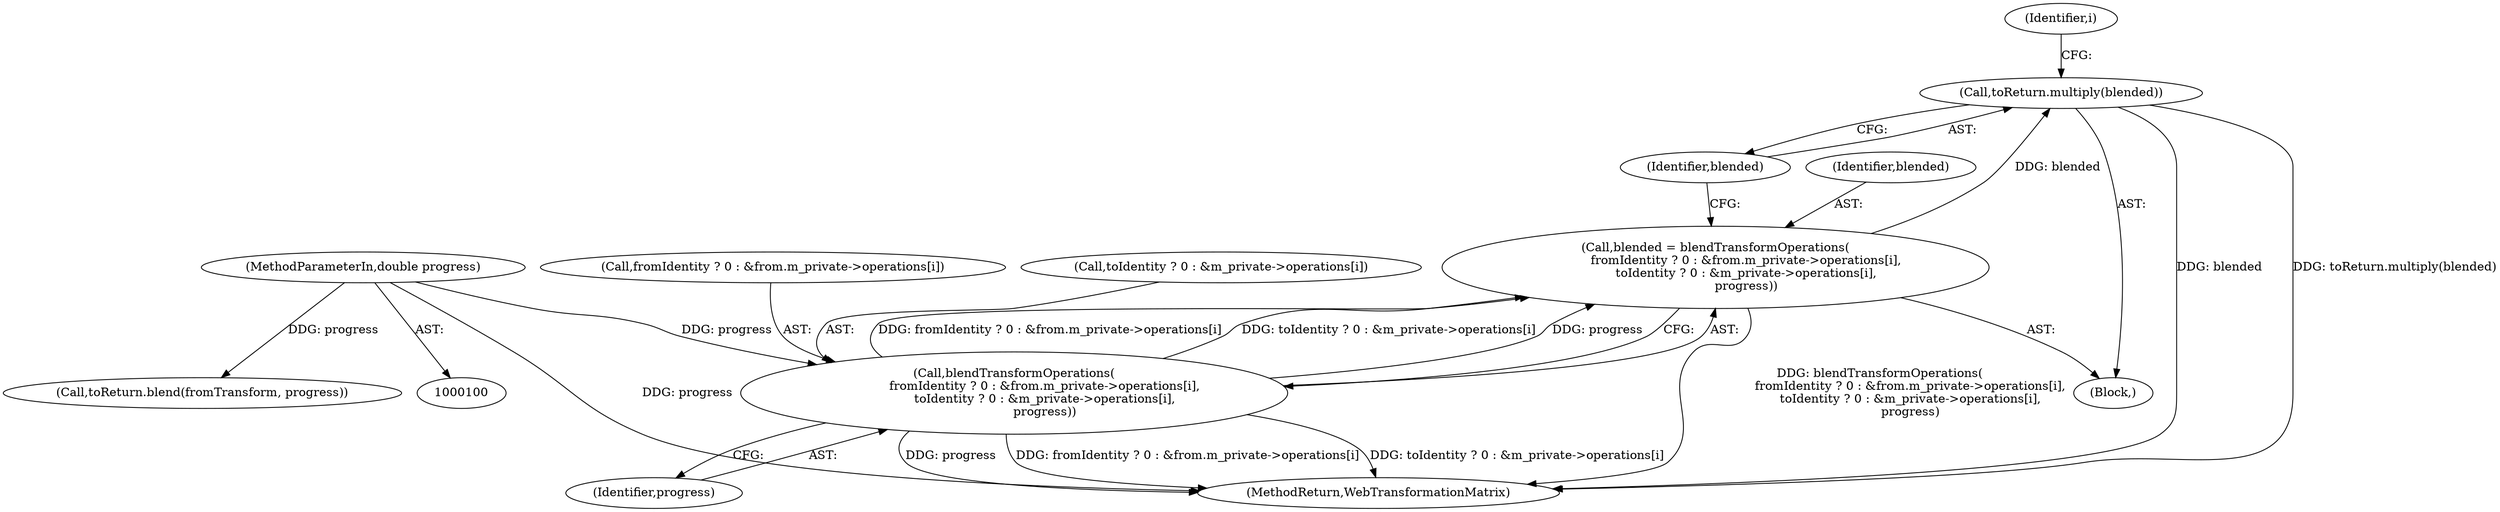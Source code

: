 digraph "1_Chrome_3c036ca040c114c077e13c35baaea78e2ddbaf61@del" {
"1000171" [label="(Call,toReturn.multiply(blended))"];
"1000147" [label="(Call,blended = blendTransformOperations(\n                fromIdentity ? 0 : &from.m_private->operations[i],\n                toIdentity ? 0 : &m_private->operations[i],\n                progress))"];
"1000149" [label="(Call,blendTransformOperations(\n                fromIdentity ? 0 : &from.m_private->operations[i],\n                toIdentity ? 0 : &m_private->operations[i],\n                progress))"];
"1000102" [label="(MethodParameterIn,double progress)"];
"1000182" [label="(Call,toReturn.blend(fromTransform, progress))"];
"1000102" [label="(MethodParameterIn,double progress)"];
"1000170" [label="(Identifier,progress)"];
"1000172" [label="(Identifier,blended)"];
"1000187" [label="(MethodReturn,WebTransformationMatrix)"];
"1000150" [label="(Call,fromIdentity ? 0 : &from.m_private->operations[i])"];
"1000171" [label="(Call,toReturn.multiply(blended))"];
"1000147" [label="(Call,blended = blendTransformOperations(\n                fromIdentity ? 0 : &from.m_private->operations[i],\n                toIdentity ? 0 : &m_private->operations[i],\n                progress))"];
"1000161" [label="(Call,toIdentity ? 0 : &m_private->operations[i])"];
"1000148" [label="(Identifier,blended)"];
"1000145" [label="(Block,)"];
"1000149" [label="(Call,blendTransformOperations(\n                fromIdentity ? 0 : &from.m_private->operations[i],\n                toIdentity ? 0 : &m_private->operations[i],\n                progress))"];
"1000144" [label="(Identifier,i)"];
"1000171" -> "1000145"  [label="AST: "];
"1000171" -> "1000172"  [label="CFG: "];
"1000172" -> "1000171"  [label="AST: "];
"1000144" -> "1000171"  [label="CFG: "];
"1000171" -> "1000187"  [label="DDG: blended"];
"1000171" -> "1000187"  [label="DDG: toReturn.multiply(blended)"];
"1000147" -> "1000171"  [label="DDG: blended"];
"1000147" -> "1000145"  [label="AST: "];
"1000147" -> "1000149"  [label="CFG: "];
"1000148" -> "1000147"  [label="AST: "];
"1000149" -> "1000147"  [label="AST: "];
"1000172" -> "1000147"  [label="CFG: "];
"1000147" -> "1000187"  [label="DDG: blendTransformOperations(\n                fromIdentity ? 0 : &from.m_private->operations[i],\n                toIdentity ? 0 : &m_private->operations[i],\n                progress)"];
"1000149" -> "1000147"  [label="DDG: fromIdentity ? 0 : &from.m_private->operations[i]"];
"1000149" -> "1000147"  [label="DDG: toIdentity ? 0 : &m_private->operations[i]"];
"1000149" -> "1000147"  [label="DDG: progress"];
"1000149" -> "1000170"  [label="CFG: "];
"1000150" -> "1000149"  [label="AST: "];
"1000161" -> "1000149"  [label="AST: "];
"1000170" -> "1000149"  [label="AST: "];
"1000149" -> "1000187"  [label="DDG: progress"];
"1000149" -> "1000187"  [label="DDG: fromIdentity ? 0 : &from.m_private->operations[i]"];
"1000149" -> "1000187"  [label="DDG: toIdentity ? 0 : &m_private->operations[i]"];
"1000102" -> "1000149"  [label="DDG: progress"];
"1000102" -> "1000100"  [label="AST: "];
"1000102" -> "1000187"  [label="DDG: progress"];
"1000102" -> "1000182"  [label="DDG: progress"];
}
